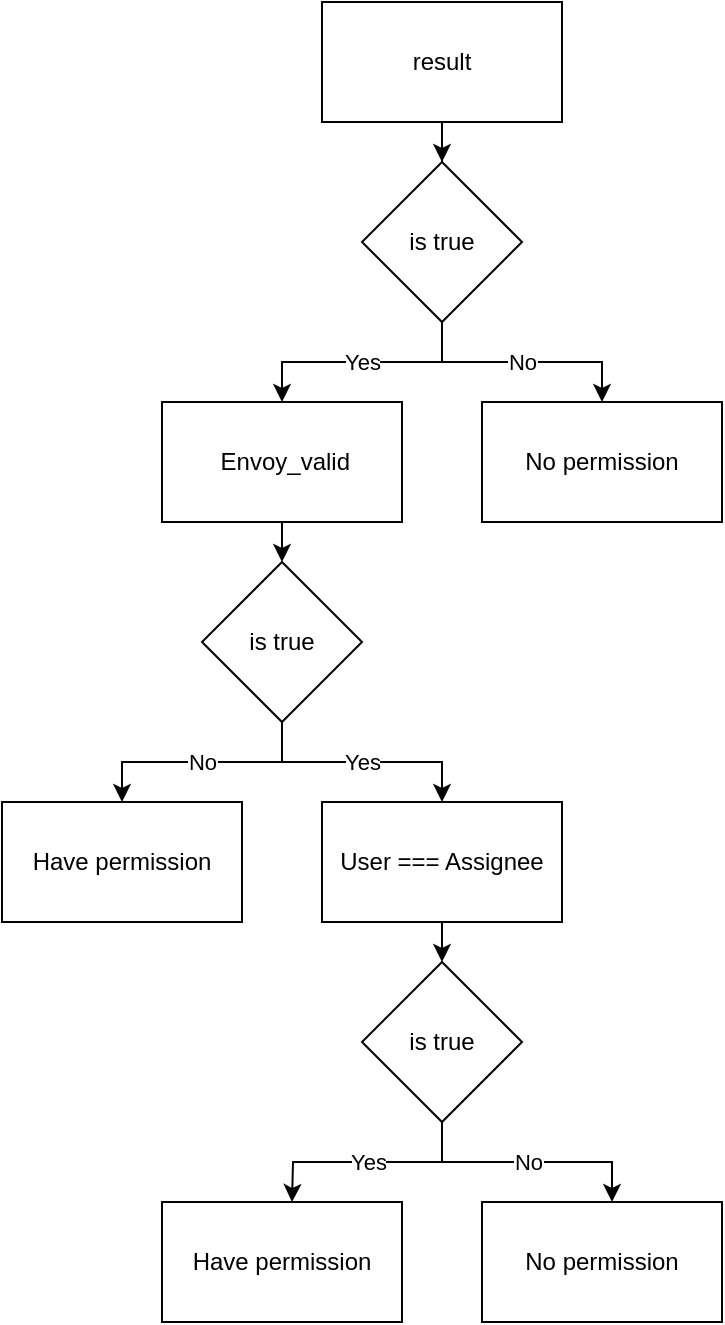 <mxfile version="14.2.9" type="github"><diagram id="l2P7VPEPcHexmEcs6MTj" name="Page-1"><mxGraphModel dx="1351" dy="840" grid="1" gridSize="10" guides="1" tooltips="1" connect="1" arrows="1" fold="1" page="1" pageScale="1" pageWidth="850" pageHeight="1100" math="0" shadow="0"><root><mxCell id="0"/><mxCell id="1" parent="0"/><mxCell id="fLqiwYPBo-ylnohr7HmH-7" style="edgeStyle=orthogonalEdgeStyle;rounded=0;orthogonalLoop=1;jettySize=auto;html=1;entryX=0.5;entryY=0;entryDx=0;entryDy=0;" edge="1" parent="1" source="fLqiwYPBo-ylnohr7HmH-1" target="fLqiwYPBo-ylnohr7HmH-2"><mxGeometry relative="1" as="geometry"/></mxCell><mxCell id="fLqiwYPBo-ylnohr7HmH-1" value="result" style="rounded=0;whiteSpace=wrap;html=1;" vertex="1" parent="1"><mxGeometry x="360" y="40" width="120" height="60" as="geometry"/></mxCell><mxCell id="fLqiwYPBo-ylnohr7HmH-5" value="Yes" style="edgeStyle=orthogonalEdgeStyle;rounded=0;orthogonalLoop=1;jettySize=auto;html=1;entryX=0.5;entryY=0;entryDx=0;entryDy=0;" edge="1" parent="1" source="fLqiwYPBo-ylnohr7HmH-2" target="fLqiwYPBo-ylnohr7HmH-3"><mxGeometry relative="1" as="geometry"/></mxCell><mxCell id="fLqiwYPBo-ylnohr7HmH-6" value="No" style="edgeStyle=orthogonalEdgeStyle;rounded=0;orthogonalLoop=1;jettySize=auto;html=1;entryX=0.5;entryY=0;entryDx=0;entryDy=0;" edge="1" parent="1" source="fLqiwYPBo-ylnohr7HmH-2" target="fLqiwYPBo-ylnohr7HmH-4"><mxGeometry relative="1" as="geometry"/></mxCell><mxCell id="fLqiwYPBo-ylnohr7HmH-2" value="is true" style="rhombus;whiteSpace=wrap;html=1;" vertex="1" parent="1"><mxGeometry x="380" y="120" width="80" height="80" as="geometry"/></mxCell><mxCell id="fLqiwYPBo-ylnohr7HmH-3" value="&amp;nbsp;Envoy_valid" style="rounded=0;whiteSpace=wrap;html=1;" vertex="1" parent="1"><mxGeometry x="280" y="240" width="120" height="60" as="geometry"/></mxCell><mxCell id="fLqiwYPBo-ylnohr7HmH-4" value="No permission" style="rounded=0;whiteSpace=wrap;html=1;" vertex="1" parent="1"><mxGeometry x="440" y="240" width="120" height="60" as="geometry"/></mxCell><mxCell id="fLqiwYPBo-ylnohr7HmH-8" value="&lt;span&gt;Have permission&lt;/span&gt;" style="rounded=0;whiteSpace=wrap;html=1;" vertex="1" parent="1"><mxGeometry x="280" y="640" width="120" height="60" as="geometry"/></mxCell><mxCell id="fLqiwYPBo-ylnohr7HmH-9" value="No permission" style="rounded=0;whiteSpace=wrap;html=1;" vertex="1" parent="1"><mxGeometry x="440" y="640" width="120" height="60" as="geometry"/></mxCell><mxCell id="fLqiwYPBo-ylnohr7HmH-11" style="edgeStyle=orthogonalEdgeStyle;rounded=0;orthogonalLoop=1;jettySize=auto;html=1;entryX=0.5;entryY=0;entryDx=0;entryDy=0;" edge="1" parent="1" target="fLqiwYPBo-ylnohr7HmH-12"><mxGeometry relative="1" as="geometry"><mxPoint x="340" y="300" as="sourcePoint"/></mxGeometry></mxCell><mxCell id="fLqiwYPBo-ylnohr7HmH-18" value="No" style="edgeStyle=orthogonalEdgeStyle;rounded=0;orthogonalLoop=1;jettySize=auto;html=1;entryX=0.5;entryY=0;entryDx=0;entryDy=0;" edge="1" parent="1" source="fLqiwYPBo-ylnohr7HmH-12" target="fLqiwYPBo-ylnohr7HmH-15"><mxGeometry relative="1" as="geometry"/></mxCell><mxCell id="fLqiwYPBo-ylnohr7HmH-12" value="is true" style="rhombus;whiteSpace=wrap;html=1;" vertex="1" parent="1"><mxGeometry x="300" y="320" width="80" height="80" as="geometry"/></mxCell><mxCell id="fLqiwYPBo-ylnohr7HmH-14" value="Yes" style="edgeStyle=orthogonalEdgeStyle;rounded=0;orthogonalLoop=1;jettySize=auto;html=1;entryX=0.5;entryY=0;entryDx=0;entryDy=0;exitX=0.5;exitY=1;exitDx=0;exitDy=0;" edge="1" parent="1" source="fLqiwYPBo-ylnohr7HmH-12"><mxGeometry relative="1" as="geometry"><mxPoint x="340" y="410" as="sourcePoint"/><mxPoint x="420" y="440" as="targetPoint"/><Array as="points"><mxPoint x="340" y="420"/><mxPoint x="420" y="420"/></Array></mxGeometry></mxCell><mxCell id="fLqiwYPBo-ylnohr7HmH-15" value="Have permission" style="rounded=0;whiteSpace=wrap;html=1;" vertex="1" parent="1"><mxGeometry x="200" y="440" width="120" height="60" as="geometry"/></mxCell><mxCell id="fLqiwYPBo-ylnohr7HmH-19" value="User === Assignee" style="rounded=0;whiteSpace=wrap;html=1;" vertex="1" parent="1"><mxGeometry x="360" y="440" width="120" height="60" as="geometry"/></mxCell><mxCell id="fLqiwYPBo-ylnohr7HmH-20" style="edgeStyle=orthogonalEdgeStyle;rounded=0;orthogonalLoop=1;jettySize=auto;html=1;entryX=0.5;entryY=0;entryDx=0;entryDy=0;" edge="1" parent="1" target="fLqiwYPBo-ylnohr7HmH-22"><mxGeometry relative="1" as="geometry"><mxPoint x="425" y="500" as="sourcePoint"/></mxGeometry></mxCell><mxCell id="fLqiwYPBo-ylnohr7HmH-21" value="Yes" style="edgeStyle=orthogonalEdgeStyle;rounded=0;orthogonalLoop=1;jettySize=auto;html=1;entryX=0.5;entryY=0;entryDx=0;entryDy=0;exitX=0.5;exitY=1;exitDx=0;exitDy=0;" edge="1" parent="1" source="fLqiwYPBo-ylnohr7HmH-22"><mxGeometry relative="1" as="geometry"><mxPoint x="345" y="640" as="targetPoint"/></mxGeometry></mxCell><mxCell id="fLqiwYPBo-ylnohr7HmH-22" value="is true" style="rhombus;whiteSpace=wrap;html=1;" vertex="1" parent="1"><mxGeometry x="380" y="520" width="80" height="80" as="geometry"/></mxCell><mxCell id="fLqiwYPBo-ylnohr7HmH-23" value="No" style="edgeStyle=orthogonalEdgeStyle;rounded=0;orthogonalLoop=1;jettySize=auto;html=1;entryX=0.5;entryY=0;entryDx=0;entryDy=0;exitX=0.5;exitY=1;exitDx=0;exitDy=0;" edge="1" parent="1" source="fLqiwYPBo-ylnohr7HmH-22"><mxGeometry relative="1" as="geometry"><mxPoint x="425" y="610" as="sourcePoint"/><mxPoint x="505" y="640" as="targetPoint"/><Array as="points"><mxPoint x="420" y="620"/><mxPoint x="505" y="620"/></Array></mxGeometry></mxCell></root></mxGraphModel></diagram></mxfile>